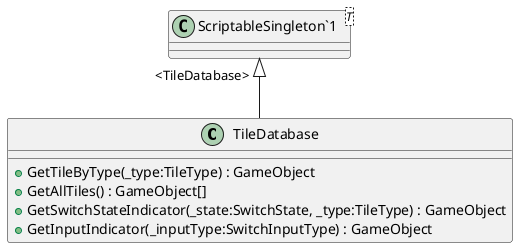 @startuml
class TileDatabase {
    + GetTileByType(_type:TileType) : GameObject
    + GetAllTiles() : GameObject[]
    + GetSwitchStateIndicator(_state:SwitchState, _type:TileType) : GameObject
    + GetInputIndicator(_inputType:SwitchInputType) : GameObject
}
class "ScriptableSingleton`1"<T> {
}
"ScriptableSingleton`1" "<TileDatabase>" <|-- TileDatabase
@enduml
